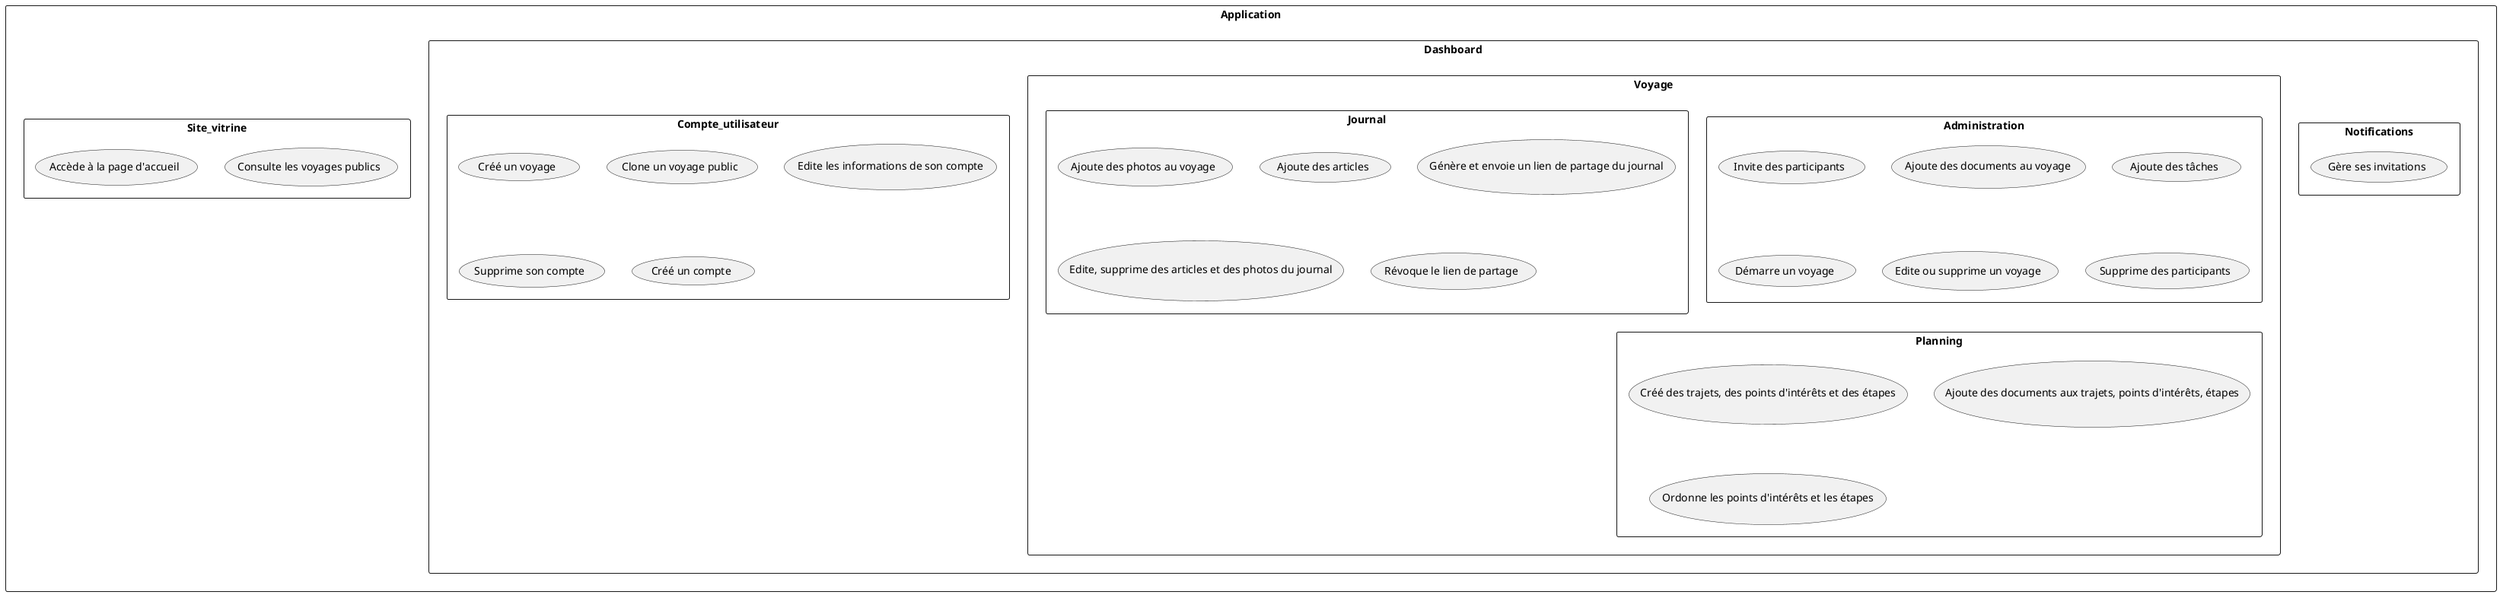 @startuml architecture_fonctionnalites

rectangle Application {
    rectangle Dashboard as D{
        

        rectangle Notifications as N{
            usecase "Gère ses invitations" as N1
        }
    
        rectangle Voyage as V {
            rectangle Administration as VA{
                usecase "Invite des participants" as VA1
                usecase "Ajoute des documents au voyage" as VA2 
                usecase "Ajoute des tâches" as VA3
                usecase "Démarre un voyage" as VA4
                usecase "Edite ou supprime un voyage" as VA5
                usecase "Supprime des participants" as VA6
            }
             
            rectangle Journal as VJ{
                usecase "Ajoute des photos au voyage" as VJ1
                usecase "Ajoute des articles" as VJ2
                usecase "Génère et envoie un lien de partage du journal" as VJ3
                usecase "Edite, supprime des articles et des photos du journal" as VJ4
                usecase "Révoque le lien de partage" as VJ5
            }
            rectangle Planning as VP{
                usecase "Créé des trajets, des points d'intérêts et des étapes" as VP1
                usecase "Ajoute des documents aux trajets, points d'intérêts, étapes" as VP2
                usecase "Ordonne les points d'intérêts et les étapes" as VP3
            }

            
            
            
        }

        rectangle Compte_utilisateur as DUC{
            usecase "Créé un voyage" as DUC2
            usecase "Clone un voyage public" as DUC3
            usecase "Edite les informations de son compte" as DUC4
            usecase "Supprime son compte" as DUC5
            usecase "Créé un compte" as DUC1

        }

        
    }
    rectangle Site_vitrine as SV{
        usecase "Consulte les voyages publics" as SV1
        usecase "Accède à la page d'accueil" as SV2
    }

    
    
}


@enduml
